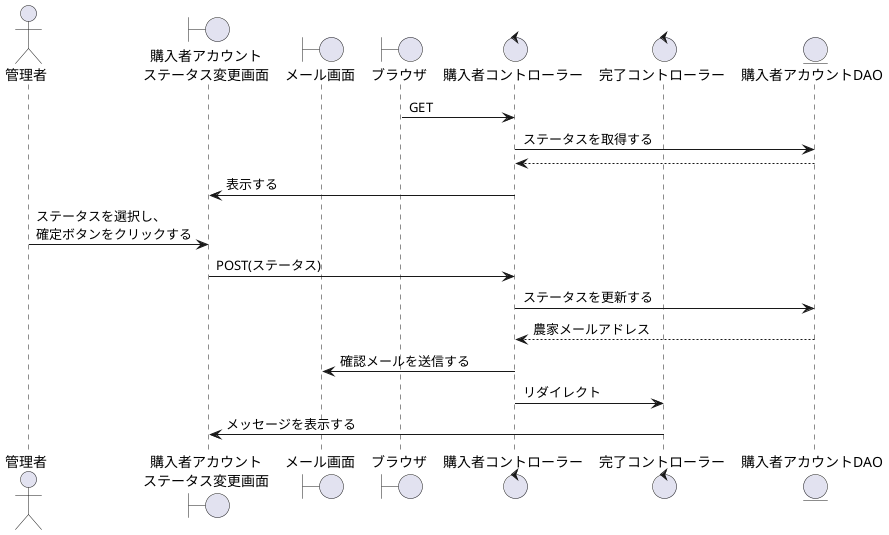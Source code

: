 @startuml 購入者アカウントステータス変更

actor    "管理者" as act
boundary "購入者アカウント\nステータス変更画面" as Account_change
boundary "メール画面" as mail
boundary "ブラウザ" as brz
control  "購入者コントローラー" as purchase_c
control  "完了コントローラー" as completion_c
entity   "購入者アカウントDAO" as purchase_account_DAO

'-------------------------------------------------------------------------------------------

brz -> purchase_c : GET
purchase_c -> purchase_account_DAO : ステータスを取得する
purchase_c <-- purchase_account_DAO
Account_change <- purchase_c : 表示する
act -> Account_change : ステータスを選択し、\n確定ボタンをクリックする
Account_change -> purchase_c : POST(ステータス)
purchase_c -> purchase_account_DAO : ステータスを更新する
purchase_account_DAO --> purchase_c : 農家メールアドレス
purchase_c -> mail : 確認メールを送信する
purchase_c -> completion_c : リダイレクト
completion_c -> Account_change : メッセージを表示する

@enduml
